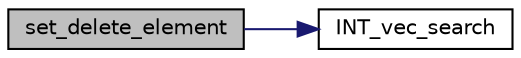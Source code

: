 digraph "set_delete_element"
{
  edge [fontname="Helvetica",fontsize="10",labelfontname="Helvetica",labelfontsize="10"];
  node [fontname="Helvetica",fontsize="10",shape=record];
  rankdir="LR";
  Node4058 [label="set_delete_element",height=0.2,width=0.4,color="black", fillcolor="grey75", style="filled", fontcolor="black"];
  Node4058 -> Node4059 [color="midnightblue",fontsize="10",style="solid",fontname="Helvetica"];
  Node4059 [label="INT_vec_search",height=0.2,width=0.4,color="black", fillcolor="white", style="filled",URL="$d5/de2/foundations_2data__structures_2data__structures_8h.html#ad103ef2316a1f671bdb68fd9cd9ba945"];
}
